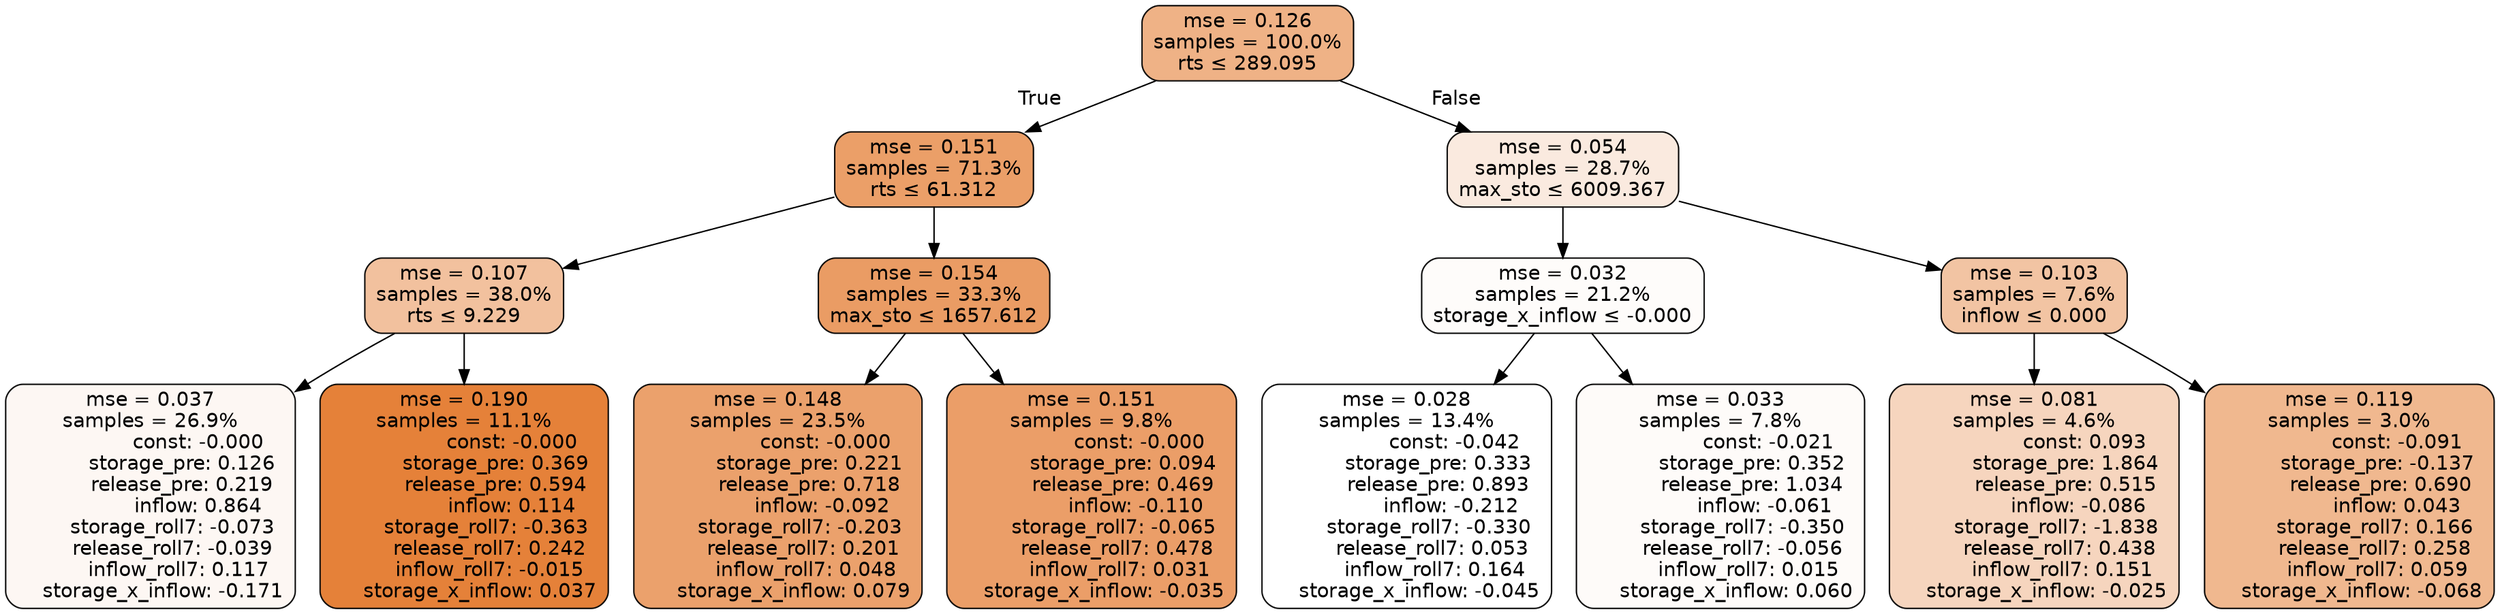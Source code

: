 digraph tree {
bgcolor="transparent"
node [shape=rectangle, style="filled, rounded", color="black", fontname=helvetica] ;
edge [fontname=helvetica] ;
	"0" [label="mse = 0.126
samples = 100.0%
rts &le; 289.095", fillcolor="#efb286"]
	"1" [label="mse = 0.151
samples = 71.3%
rts &le; 61.312", fillcolor="#eb9f68"]
	"2" [label="mse = 0.107
samples = 38.0%
rts &le; 9.229", fillcolor="#f2c19e"]
	"3" [label="mse = 0.037
samples = 26.9%
               const: -0.000
          storage_pre: 0.126
          release_pre: 0.219
               inflow: 0.864
       storage_roll7: -0.073
       release_roll7: -0.039
         inflow_roll7: 0.117
    storage_x_inflow: -0.171", fillcolor="#fdf7f3"]
	"4" [label="mse = 0.190
samples = 11.1%
               const: -0.000
          storage_pre: 0.369
          release_pre: 0.594
               inflow: 0.114
       storage_roll7: -0.363
        release_roll7: 0.242
        inflow_roll7: -0.015
     storage_x_inflow: 0.037", fillcolor="#e58139"]
	"5" [label="mse = 0.154
samples = 33.3%
max_sto &le; 1657.612", fillcolor="#ea9c64"]
	"6" [label="mse = 0.148
samples = 23.5%
               const: -0.000
          storage_pre: 0.221
          release_pre: 0.718
              inflow: -0.092
       storage_roll7: -0.203
        release_roll7: 0.201
         inflow_roll7: 0.048
     storage_x_inflow: 0.079", fillcolor="#eba16c"]
	"7" [label="mse = 0.151
samples = 9.8%
               const: -0.000
          storage_pre: 0.094
          release_pre: 0.469
              inflow: -0.110
       storage_roll7: -0.065
        release_roll7: 0.478
         inflow_roll7: 0.031
    storage_x_inflow: -0.035", fillcolor="#eb9e68"]
	"8" [label="mse = 0.054
samples = 28.7%
max_sto &le; 6009.367", fillcolor="#faeadf"]
	"9" [label="mse = 0.032
samples = 21.2%
storage_x_inflow &le; -0.000", fillcolor="#fefcfa"]
	"10" [label="mse = 0.028
samples = 13.4%
               const: -0.042
          storage_pre: 0.333
          release_pre: 0.893
              inflow: -0.212
       storage_roll7: -0.330
        release_roll7: 0.053
         inflow_roll7: 0.164
    storage_x_inflow: -0.045", fillcolor="#ffffff"]
	"11" [label="mse = 0.033
samples = 7.8%
               const: -0.021
          storage_pre: 0.352
          release_pre: 1.034
              inflow: -0.061
       storage_roll7: -0.350
       release_roll7: -0.056
         inflow_roll7: 0.015
     storage_x_inflow: 0.060", fillcolor="#fefbf9"]
	"12" [label="mse = 0.103
samples = 7.6%
inflow &le; 0.000", fillcolor="#f2c4a3"]
	"13" [label="mse = 0.081
samples = 4.6%
                const: 0.093
          storage_pre: 1.864
          release_pre: 0.515
              inflow: -0.086
       storage_roll7: -1.838
        release_roll7: 0.438
         inflow_roll7: 0.151
    storage_x_inflow: -0.025", fillcolor="#f6d5be"]
	"14" [label="mse = 0.119
samples = 3.0%
               const: -0.091
         storage_pre: -0.137
          release_pre: 0.690
               inflow: 0.043
        storage_roll7: 0.166
        release_roll7: 0.258
         inflow_roll7: 0.059
    storage_x_inflow: -0.068", fillcolor="#f0b88f"]

	"0" -> "1" [labeldistance=2.5, labelangle=45, headlabel="True"]
	"1" -> "2"
	"2" -> "3"
	"2" -> "4"
	"1" -> "5"
	"5" -> "6"
	"5" -> "7"
	"0" -> "8" [labeldistance=2.5, labelangle=-45, headlabel="False"]
	"8" -> "9"
	"9" -> "10"
	"9" -> "11"
	"8" -> "12"
	"12" -> "13"
	"12" -> "14"
}